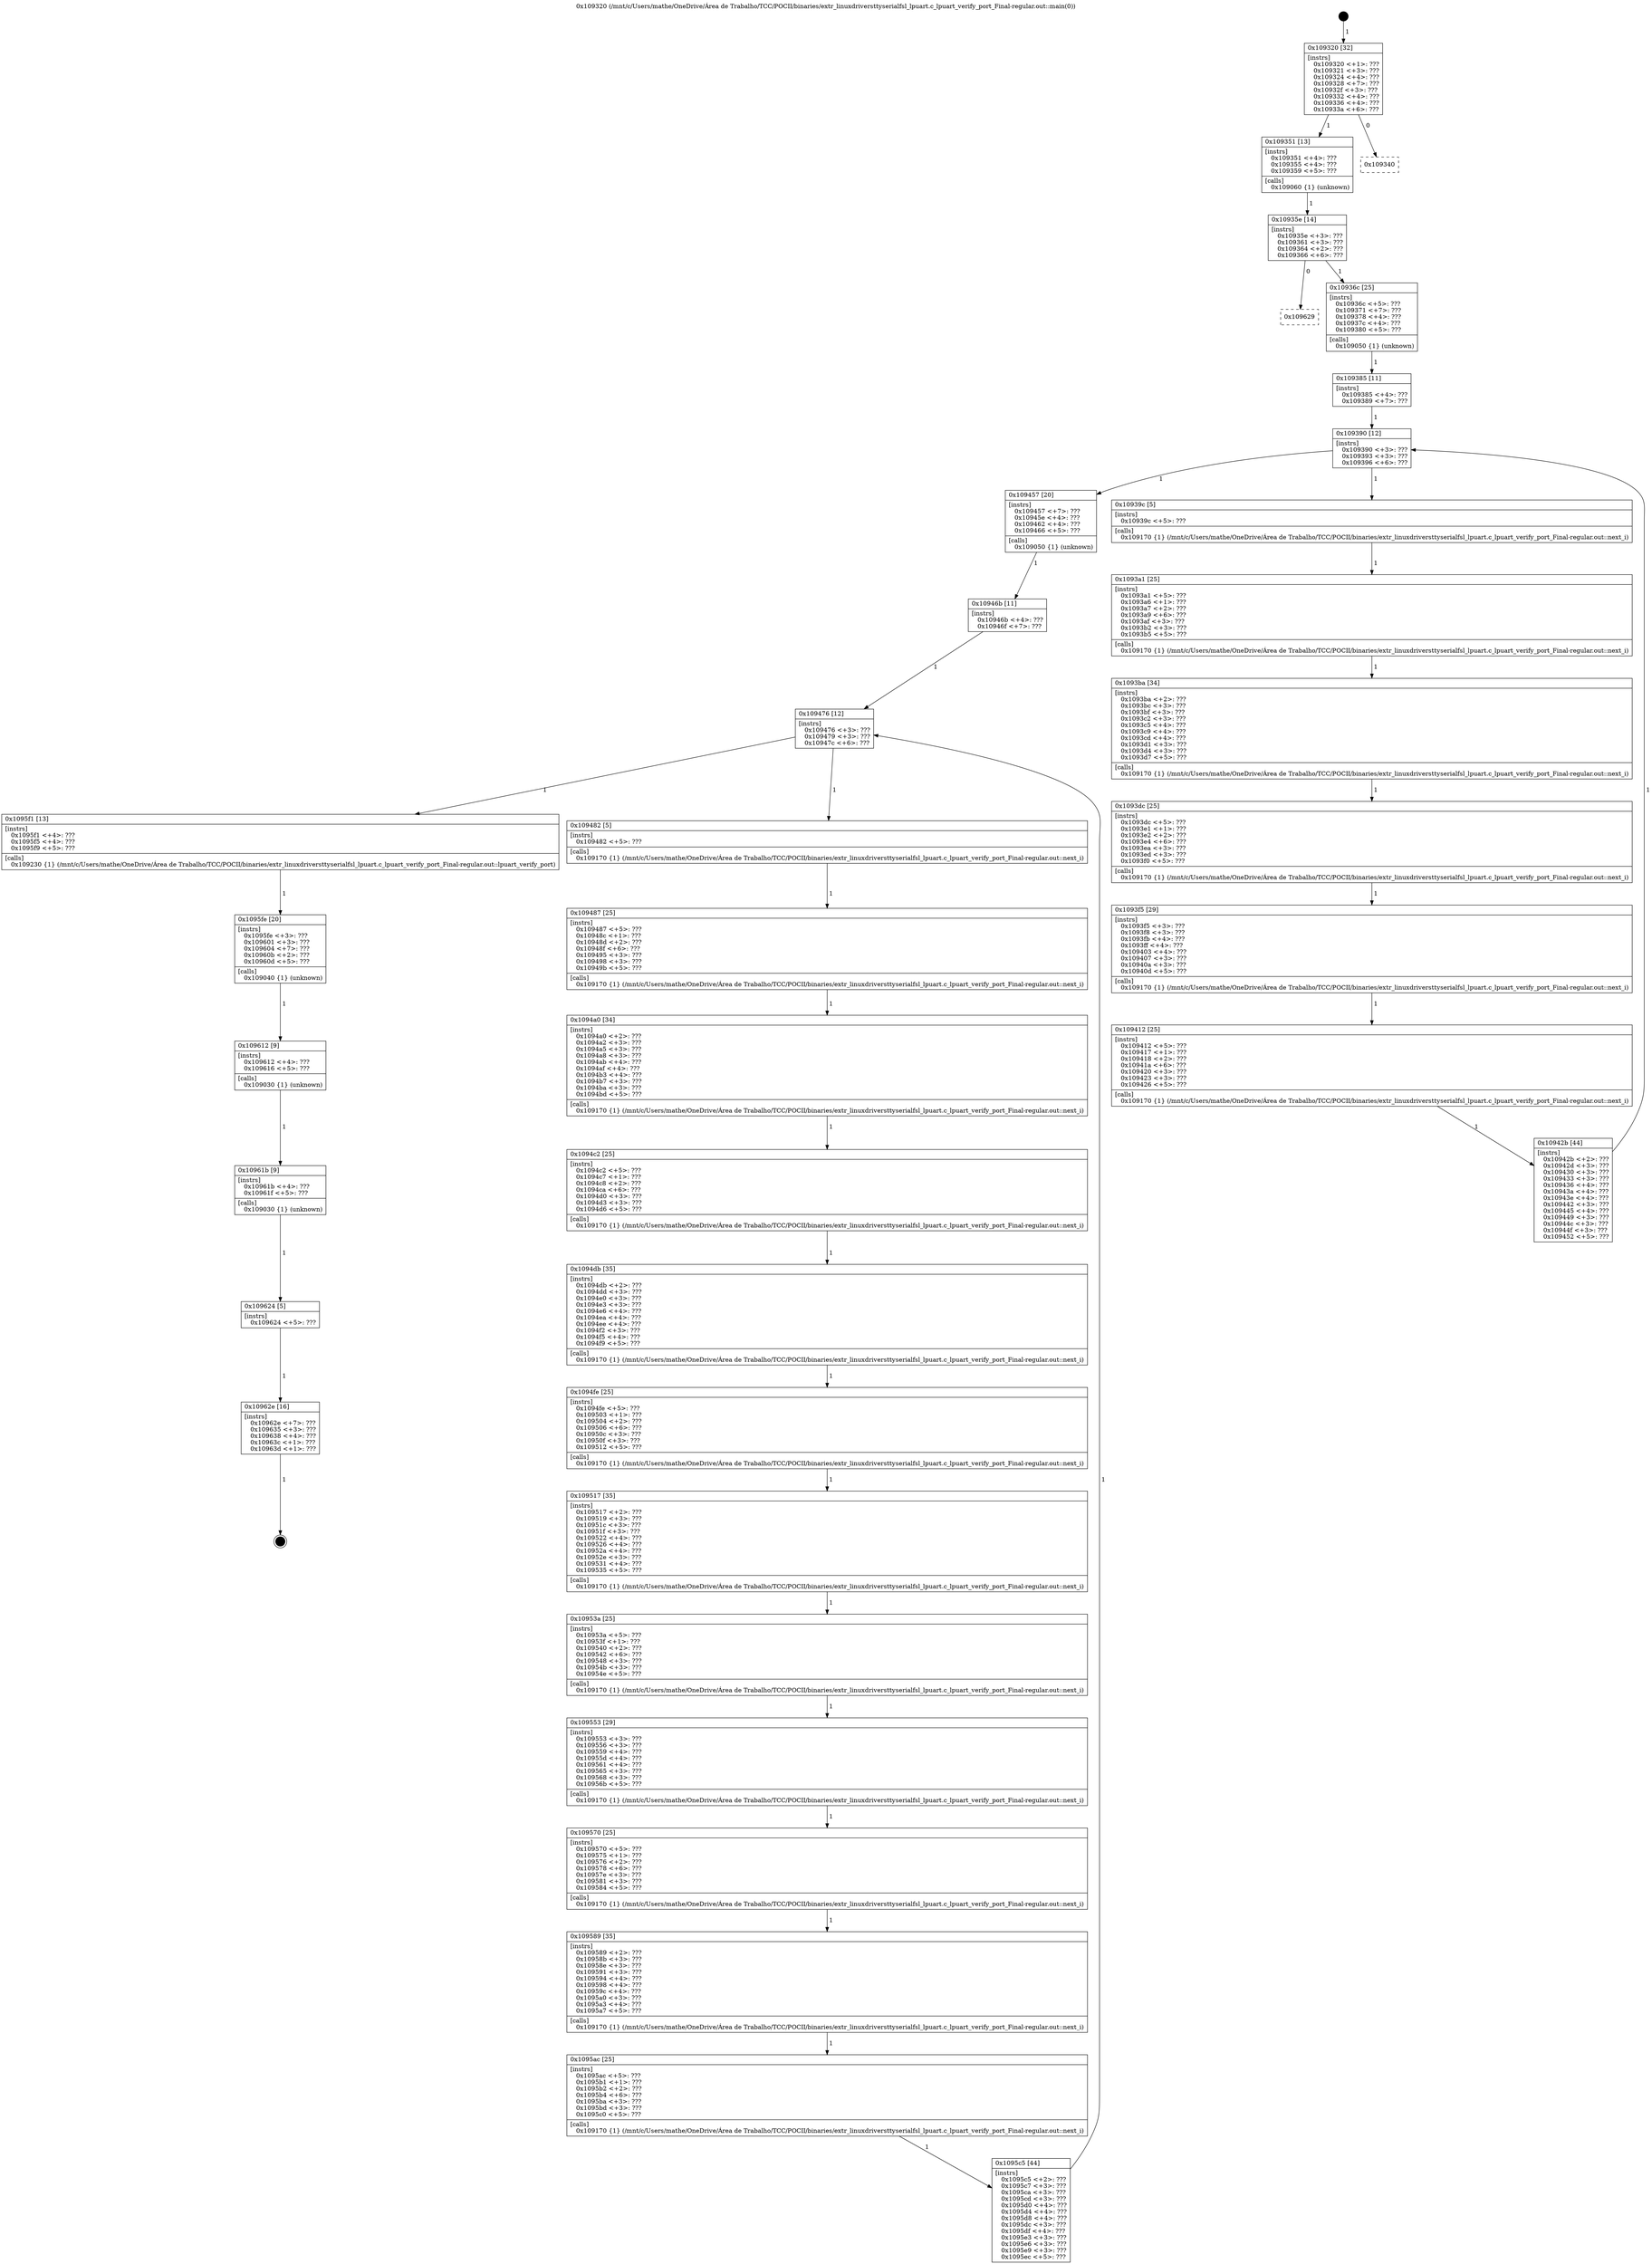 digraph "0x109320" {
  label = "0x109320 (/mnt/c/Users/mathe/OneDrive/Área de Trabalho/TCC/POCII/binaries/extr_linuxdriversttyserialfsl_lpuart.c_lpuart_verify_port_Final-regular.out::main(0))"
  labelloc = "t"
  node[shape=record]

  Entry [label="",width=0.3,height=0.3,shape=circle,fillcolor=black,style=filled]
  "0x109320" [label="{
     0x109320 [32]\l
     | [instrs]\l
     &nbsp;&nbsp;0x109320 \<+1\>: ???\l
     &nbsp;&nbsp;0x109321 \<+3\>: ???\l
     &nbsp;&nbsp;0x109324 \<+4\>: ???\l
     &nbsp;&nbsp;0x109328 \<+7\>: ???\l
     &nbsp;&nbsp;0x10932f \<+3\>: ???\l
     &nbsp;&nbsp;0x109332 \<+4\>: ???\l
     &nbsp;&nbsp;0x109336 \<+4\>: ???\l
     &nbsp;&nbsp;0x10933a \<+6\>: ???\l
  }"]
  "0x109351" [label="{
     0x109351 [13]\l
     | [instrs]\l
     &nbsp;&nbsp;0x109351 \<+4\>: ???\l
     &nbsp;&nbsp;0x109355 \<+4\>: ???\l
     &nbsp;&nbsp;0x109359 \<+5\>: ???\l
     | [calls]\l
     &nbsp;&nbsp;0x109060 \{1\} (unknown)\l
  }"]
  "0x109340" [label="{
     0x109340\l
  }", style=dashed]
  "0x10935e" [label="{
     0x10935e [14]\l
     | [instrs]\l
     &nbsp;&nbsp;0x10935e \<+3\>: ???\l
     &nbsp;&nbsp;0x109361 \<+3\>: ???\l
     &nbsp;&nbsp;0x109364 \<+2\>: ???\l
     &nbsp;&nbsp;0x109366 \<+6\>: ???\l
  }"]
  "0x109629" [label="{
     0x109629\l
  }", style=dashed]
  "0x10936c" [label="{
     0x10936c [25]\l
     | [instrs]\l
     &nbsp;&nbsp;0x10936c \<+5\>: ???\l
     &nbsp;&nbsp;0x109371 \<+7\>: ???\l
     &nbsp;&nbsp;0x109378 \<+4\>: ???\l
     &nbsp;&nbsp;0x10937c \<+4\>: ???\l
     &nbsp;&nbsp;0x109380 \<+5\>: ???\l
     | [calls]\l
     &nbsp;&nbsp;0x109050 \{1\} (unknown)\l
  }"]
  Exit [label="",width=0.3,height=0.3,shape=circle,fillcolor=black,style=filled,peripheries=2]
  "0x109390" [label="{
     0x109390 [12]\l
     | [instrs]\l
     &nbsp;&nbsp;0x109390 \<+3\>: ???\l
     &nbsp;&nbsp;0x109393 \<+3\>: ???\l
     &nbsp;&nbsp;0x109396 \<+6\>: ???\l
  }"]
  "0x109457" [label="{
     0x109457 [20]\l
     | [instrs]\l
     &nbsp;&nbsp;0x109457 \<+7\>: ???\l
     &nbsp;&nbsp;0x10945e \<+4\>: ???\l
     &nbsp;&nbsp;0x109462 \<+4\>: ???\l
     &nbsp;&nbsp;0x109466 \<+5\>: ???\l
     | [calls]\l
     &nbsp;&nbsp;0x109050 \{1\} (unknown)\l
  }"]
  "0x10939c" [label="{
     0x10939c [5]\l
     | [instrs]\l
     &nbsp;&nbsp;0x10939c \<+5\>: ???\l
     | [calls]\l
     &nbsp;&nbsp;0x109170 \{1\} (/mnt/c/Users/mathe/OneDrive/Área de Trabalho/TCC/POCII/binaries/extr_linuxdriversttyserialfsl_lpuart.c_lpuart_verify_port_Final-regular.out::next_i)\l
  }"]
  "0x1093a1" [label="{
     0x1093a1 [25]\l
     | [instrs]\l
     &nbsp;&nbsp;0x1093a1 \<+5\>: ???\l
     &nbsp;&nbsp;0x1093a6 \<+1\>: ???\l
     &nbsp;&nbsp;0x1093a7 \<+2\>: ???\l
     &nbsp;&nbsp;0x1093a9 \<+6\>: ???\l
     &nbsp;&nbsp;0x1093af \<+3\>: ???\l
     &nbsp;&nbsp;0x1093b2 \<+3\>: ???\l
     &nbsp;&nbsp;0x1093b5 \<+5\>: ???\l
     | [calls]\l
     &nbsp;&nbsp;0x109170 \{1\} (/mnt/c/Users/mathe/OneDrive/Área de Trabalho/TCC/POCII/binaries/extr_linuxdriversttyserialfsl_lpuart.c_lpuart_verify_port_Final-regular.out::next_i)\l
  }"]
  "0x1093ba" [label="{
     0x1093ba [34]\l
     | [instrs]\l
     &nbsp;&nbsp;0x1093ba \<+2\>: ???\l
     &nbsp;&nbsp;0x1093bc \<+3\>: ???\l
     &nbsp;&nbsp;0x1093bf \<+3\>: ???\l
     &nbsp;&nbsp;0x1093c2 \<+3\>: ???\l
     &nbsp;&nbsp;0x1093c5 \<+4\>: ???\l
     &nbsp;&nbsp;0x1093c9 \<+4\>: ???\l
     &nbsp;&nbsp;0x1093cd \<+4\>: ???\l
     &nbsp;&nbsp;0x1093d1 \<+3\>: ???\l
     &nbsp;&nbsp;0x1093d4 \<+3\>: ???\l
     &nbsp;&nbsp;0x1093d7 \<+5\>: ???\l
     | [calls]\l
     &nbsp;&nbsp;0x109170 \{1\} (/mnt/c/Users/mathe/OneDrive/Área de Trabalho/TCC/POCII/binaries/extr_linuxdriversttyserialfsl_lpuart.c_lpuart_verify_port_Final-regular.out::next_i)\l
  }"]
  "0x1093dc" [label="{
     0x1093dc [25]\l
     | [instrs]\l
     &nbsp;&nbsp;0x1093dc \<+5\>: ???\l
     &nbsp;&nbsp;0x1093e1 \<+1\>: ???\l
     &nbsp;&nbsp;0x1093e2 \<+2\>: ???\l
     &nbsp;&nbsp;0x1093e4 \<+6\>: ???\l
     &nbsp;&nbsp;0x1093ea \<+3\>: ???\l
     &nbsp;&nbsp;0x1093ed \<+3\>: ???\l
     &nbsp;&nbsp;0x1093f0 \<+5\>: ???\l
     | [calls]\l
     &nbsp;&nbsp;0x109170 \{1\} (/mnt/c/Users/mathe/OneDrive/Área de Trabalho/TCC/POCII/binaries/extr_linuxdriversttyserialfsl_lpuart.c_lpuart_verify_port_Final-regular.out::next_i)\l
  }"]
  "0x1093f5" [label="{
     0x1093f5 [29]\l
     | [instrs]\l
     &nbsp;&nbsp;0x1093f5 \<+3\>: ???\l
     &nbsp;&nbsp;0x1093f8 \<+3\>: ???\l
     &nbsp;&nbsp;0x1093fb \<+4\>: ???\l
     &nbsp;&nbsp;0x1093ff \<+4\>: ???\l
     &nbsp;&nbsp;0x109403 \<+4\>: ???\l
     &nbsp;&nbsp;0x109407 \<+3\>: ???\l
     &nbsp;&nbsp;0x10940a \<+3\>: ???\l
     &nbsp;&nbsp;0x10940d \<+5\>: ???\l
     | [calls]\l
     &nbsp;&nbsp;0x109170 \{1\} (/mnt/c/Users/mathe/OneDrive/Área de Trabalho/TCC/POCII/binaries/extr_linuxdriversttyserialfsl_lpuart.c_lpuart_verify_port_Final-regular.out::next_i)\l
  }"]
  "0x109412" [label="{
     0x109412 [25]\l
     | [instrs]\l
     &nbsp;&nbsp;0x109412 \<+5\>: ???\l
     &nbsp;&nbsp;0x109417 \<+1\>: ???\l
     &nbsp;&nbsp;0x109418 \<+2\>: ???\l
     &nbsp;&nbsp;0x10941a \<+6\>: ???\l
     &nbsp;&nbsp;0x109420 \<+3\>: ???\l
     &nbsp;&nbsp;0x109423 \<+3\>: ???\l
     &nbsp;&nbsp;0x109426 \<+5\>: ???\l
     | [calls]\l
     &nbsp;&nbsp;0x109170 \{1\} (/mnt/c/Users/mathe/OneDrive/Área de Trabalho/TCC/POCII/binaries/extr_linuxdriversttyserialfsl_lpuart.c_lpuart_verify_port_Final-regular.out::next_i)\l
  }"]
  "0x10942b" [label="{
     0x10942b [44]\l
     | [instrs]\l
     &nbsp;&nbsp;0x10942b \<+2\>: ???\l
     &nbsp;&nbsp;0x10942d \<+3\>: ???\l
     &nbsp;&nbsp;0x109430 \<+3\>: ???\l
     &nbsp;&nbsp;0x109433 \<+3\>: ???\l
     &nbsp;&nbsp;0x109436 \<+4\>: ???\l
     &nbsp;&nbsp;0x10943a \<+4\>: ???\l
     &nbsp;&nbsp;0x10943e \<+4\>: ???\l
     &nbsp;&nbsp;0x109442 \<+3\>: ???\l
     &nbsp;&nbsp;0x109445 \<+4\>: ???\l
     &nbsp;&nbsp;0x109449 \<+3\>: ???\l
     &nbsp;&nbsp;0x10944c \<+3\>: ???\l
     &nbsp;&nbsp;0x10944f \<+3\>: ???\l
     &nbsp;&nbsp;0x109452 \<+5\>: ???\l
  }"]
  "0x109385" [label="{
     0x109385 [11]\l
     | [instrs]\l
     &nbsp;&nbsp;0x109385 \<+4\>: ???\l
     &nbsp;&nbsp;0x109389 \<+7\>: ???\l
  }"]
  "0x109476" [label="{
     0x109476 [12]\l
     | [instrs]\l
     &nbsp;&nbsp;0x109476 \<+3\>: ???\l
     &nbsp;&nbsp;0x109479 \<+3\>: ???\l
     &nbsp;&nbsp;0x10947c \<+6\>: ???\l
  }"]
  "0x1095f1" [label="{
     0x1095f1 [13]\l
     | [instrs]\l
     &nbsp;&nbsp;0x1095f1 \<+4\>: ???\l
     &nbsp;&nbsp;0x1095f5 \<+4\>: ???\l
     &nbsp;&nbsp;0x1095f9 \<+5\>: ???\l
     | [calls]\l
     &nbsp;&nbsp;0x109230 \{1\} (/mnt/c/Users/mathe/OneDrive/Área de Trabalho/TCC/POCII/binaries/extr_linuxdriversttyserialfsl_lpuart.c_lpuart_verify_port_Final-regular.out::lpuart_verify_port)\l
  }"]
  "0x109482" [label="{
     0x109482 [5]\l
     | [instrs]\l
     &nbsp;&nbsp;0x109482 \<+5\>: ???\l
     | [calls]\l
     &nbsp;&nbsp;0x109170 \{1\} (/mnt/c/Users/mathe/OneDrive/Área de Trabalho/TCC/POCII/binaries/extr_linuxdriversttyserialfsl_lpuart.c_lpuart_verify_port_Final-regular.out::next_i)\l
  }"]
  "0x109487" [label="{
     0x109487 [25]\l
     | [instrs]\l
     &nbsp;&nbsp;0x109487 \<+5\>: ???\l
     &nbsp;&nbsp;0x10948c \<+1\>: ???\l
     &nbsp;&nbsp;0x10948d \<+2\>: ???\l
     &nbsp;&nbsp;0x10948f \<+6\>: ???\l
     &nbsp;&nbsp;0x109495 \<+3\>: ???\l
     &nbsp;&nbsp;0x109498 \<+3\>: ???\l
     &nbsp;&nbsp;0x10949b \<+5\>: ???\l
     | [calls]\l
     &nbsp;&nbsp;0x109170 \{1\} (/mnt/c/Users/mathe/OneDrive/Área de Trabalho/TCC/POCII/binaries/extr_linuxdriversttyserialfsl_lpuart.c_lpuart_verify_port_Final-regular.out::next_i)\l
  }"]
  "0x1094a0" [label="{
     0x1094a0 [34]\l
     | [instrs]\l
     &nbsp;&nbsp;0x1094a0 \<+2\>: ???\l
     &nbsp;&nbsp;0x1094a2 \<+3\>: ???\l
     &nbsp;&nbsp;0x1094a5 \<+3\>: ???\l
     &nbsp;&nbsp;0x1094a8 \<+3\>: ???\l
     &nbsp;&nbsp;0x1094ab \<+4\>: ???\l
     &nbsp;&nbsp;0x1094af \<+4\>: ???\l
     &nbsp;&nbsp;0x1094b3 \<+4\>: ???\l
     &nbsp;&nbsp;0x1094b7 \<+3\>: ???\l
     &nbsp;&nbsp;0x1094ba \<+3\>: ???\l
     &nbsp;&nbsp;0x1094bd \<+5\>: ???\l
     | [calls]\l
     &nbsp;&nbsp;0x109170 \{1\} (/mnt/c/Users/mathe/OneDrive/Área de Trabalho/TCC/POCII/binaries/extr_linuxdriversttyserialfsl_lpuart.c_lpuart_verify_port_Final-regular.out::next_i)\l
  }"]
  "0x1094c2" [label="{
     0x1094c2 [25]\l
     | [instrs]\l
     &nbsp;&nbsp;0x1094c2 \<+5\>: ???\l
     &nbsp;&nbsp;0x1094c7 \<+1\>: ???\l
     &nbsp;&nbsp;0x1094c8 \<+2\>: ???\l
     &nbsp;&nbsp;0x1094ca \<+6\>: ???\l
     &nbsp;&nbsp;0x1094d0 \<+3\>: ???\l
     &nbsp;&nbsp;0x1094d3 \<+3\>: ???\l
     &nbsp;&nbsp;0x1094d6 \<+5\>: ???\l
     | [calls]\l
     &nbsp;&nbsp;0x109170 \{1\} (/mnt/c/Users/mathe/OneDrive/Área de Trabalho/TCC/POCII/binaries/extr_linuxdriversttyserialfsl_lpuart.c_lpuart_verify_port_Final-regular.out::next_i)\l
  }"]
  "0x1094db" [label="{
     0x1094db [35]\l
     | [instrs]\l
     &nbsp;&nbsp;0x1094db \<+2\>: ???\l
     &nbsp;&nbsp;0x1094dd \<+3\>: ???\l
     &nbsp;&nbsp;0x1094e0 \<+3\>: ???\l
     &nbsp;&nbsp;0x1094e3 \<+3\>: ???\l
     &nbsp;&nbsp;0x1094e6 \<+4\>: ???\l
     &nbsp;&nbsp;0x1094ea \<+4\>: ???\l
     &nbsp;&nbsp;0x1094ee \<+4\>: ???\l
     &nbsp;&nbsp;0x1094f2 \<+3\>: ???\l
     &nbsp;&nbsp;0x1094f5 \<+4\>: ???\l
     &nbsp;&nbsp;0x1094f9 \<+5\>: ???\l
     | [calls]\l
     &nbsp;&nbsp;0x109170 \{1\} (/mnt/c/Users/mathe/OneDrive/Área de Trabalho/TCC/POCII/binaries/extr_linuxdriversttyserialfsl_lpuart.c_lpuart_verify_port_Final-regular.out::next_i)\l
  }"]
  "0x1094fe" [label="{
     0x1094fe [25]\l
     | [instrs]\l
     &nbsp;&nbsp;0x1094fe \<+5\>: ???\l
     &nbsp;&nbsp;0x109503 \<+1\>: ???\l
     &nbsp;&nbsp;0x109504 \<+2\>: ???\l
     &nbsp;&nbsp;0x109506 \<+6\>: ???\l
     &nbsp;&nbsp;0x10950c \<+3\>: ???\l
     &nbsp;&nbsp;0x10950f \<+3\>: ???\l
     &nbsp;&nbsp;0x109512 \<+5\>: ???\l
     | [calls]\l
     &nbsp;&nbsp;0x109170 \{1\} (/mnt/c/Users/mathe/OneDrive/Área de Trabalho/TCC/POCII/binaries/extr_linuxdriversttyserialfsl_lpuart.c_lpuart_verify_port_Final-regular.out::next_i)\l
  }"]
  "0x109517" [label="{
     0x109517 [35]\l
     | [instrs]\l
     &nbsp;&nbsp;0x109517 \<+2\>: ???\l
     &nbsp;&nbsp;0x109519 \<+3\>: ???\l
     &nbsp;&nbsp;0x10951c \<+3\>: ???\l
     &nbsp;&nbsp;0x10951f \<+3\>: ???\l
     &nbsp;&nbsp;0x109522 \<+4\>: ???\l
     &nbsp;&nbsp;0x109526 \<+4\>: ???\l
     &nbsp;&nbsp;0x10952a \<+4\>: ???\l
     &nbsp;&nbsp;0x10952e \<+3\>: ???\l
     &nbsp;&nbsp;0x109531 \<+4\>: ???\l
     &nbsp;&nbsp;0x109535 \<+5\>: ???\l
     | [calls]\l
     &nbsp;&nbsp;0x109170 \{1\} (/mnt/c/Users/mathe/OneDrive/Área de Trabalho/TCC/POCII/binaries/extr_linuxdriversttyserialfsl_lpuart.c_lpuart_verify_port_Final-regular.out::next_i)\l
  }"]
  "0x10953a" [label="{
     0x10953a [25]\l
     | [instrs]\l
     &nbsp;&nbsp;0x10953a \<+5\>: ???\l
     &nbsp;&nbsp;0x10953f \<+1\>: ???\l
     &nbsp;&nbsp;0x109540 \<+2\>: ???\l
     &nbsp;&nbsp;0x109542 \<+6\>: ???\l
     &nbsp;&nbsp;0x109548 \<+3\>: ???\l
     &nbsp;&nbsp;0x10954b \<+3\>: ???\l
     &nbsp;&nbsp;0x10954e \<+5\>: ???\l
     | [calls]\l
     &nbsp;&nbsp;0x109170 \{1\} (/mnt/c/Users/mathe/OneDrive/Área de Trabalho/TCC/POCII/binaries/extr_linuxdriversttyserialfsl_lpuart.c_lpuart_verify_port_Final-regular.out::next_i)\l
  }"]
  "0x109553" [label="{
     0x109553 [29]\l
     | [instrs]\l
     &nbsp;&nbsp;0x109553 \<+3\>: ???\l
     &nbsp;&nbsp;0x109556 \<+3\>: ???\l
     &nbsp;&nbsp;0x109559 \<+4\>: ???\l
     &nbsp;&nbsp;0x10955d \<+4\>: ???\l
     &nbsp;&nbsp;0x109561 \<+4\>: ???\l
     &nbsp;&nbsp;0x109565 \<+3\>: ???\l
     &nbsp;&nbsp;0x109568 \<+3\>: ???\l
     &nbsp;&nbsp;0x10956b \<+5\>: ???\l
     | [calls]\l
     &nbsp;&nbsp;0x109170 \{1\} (/mnt/c/Users/mathe/OneDrive/Área de Trabalho/TCC/POCII/binaries/extr_linuxdriversttyserialfsl_lpuart.c_lpuart_verify_port_Final-regular.out::next_i)\l
  }"]
  "0x109570" [label="{
     0x109570 [25]\l
     | [instrs]\l
     &nbsp;&nbsp;0x109570 \<+5\>: ???\l
     &nbsp;&nbsp;0x109575 \<+1\>: ???\l
     &nbsp;&nbsp;0x109576 \<+2\>: ???\l
     &nbsp;&nbsp;0x109578 \<+6\>: ???\l
     &nbsp;&nbsp;0x10957e \<+3\>: ???\l
     &nbsp;&nbsp;0x109581 \<+3\>: ???\l
     &nbsp;&nbsp;0x109584 \<+5\>: ???\l
     | [calls]\l
     &nbsp;&nbsp;0x109170 \{1\} (/mnt/c/Users/mathe/OneDrive/Área de Trabalho/TCC/POCII/binaries/extr_linuxdriversttyserialfsl_lpuart.c_lpuart_verify_port_Final-regular.out::next_i)\l
  }"]
  "0x109589" [label="{
     0x109589 [35]\l
     | [instrs]\l
     &nbsp;&nbsp;0x109589 \<+2\>: ???\l
     &nbsp;&nbsp;0x10958b \<+3\>: ???\l
     &nbsp;&nbsp;0x10958e \<+3\>: ???\l
     &nbsp;&nbsp;0x109591 \<+3\>: ???\l
     &nbsp;&nbsp;0x109594 \<+4\>: ???\l
     &nbsp;&nbsp;0x109598 \<+4\>: ???\l
     &nbsp;&nbsp;0x10959c \<+4\>: ???\l
     &nbsp;&nbsp;0x1095a0 \<+3\>: ???\l
     &nbsp;&nbsp;0x1095a3 \<+4\>: ???\l
     &nbsp;&nbsp;0x1095a7 \<+5\>: ???\l
     | [calls]\l
     &nbsp;&nbsp;0x109170 \{1\} (/mnt/c/Users/mathe/OneDrive/Área de Trabalho/TCC/POCII/binaries/extr_linuxdriversttyserialfsl_lpuart.c_lpuart_verify_port_Final-regular.out::next_i)\l
  }"]
  "0x1095ac" [label="{
     0x1095ac [25]\l
     | [instrs]\l
     &nbsp;&nbsp;0x1095ac \<+5\>: ???\l
     &nbsp;&nbsp;0x1095b1 \<+1\>: ???\l
     &nbsp;&nbsp;0x1095b2 \<+2\>: ???\l
     &nbsp;&nbsp;0x1095b4 \<+6\>: ???\l
     &nbsp;&nbsp;0x1095ba \<+3\>: ???\l
     &nbsp;&nbsp;0x1095bd \<+3\>: ???\l
     &nbsp;&nbsp;0x1095c0 \<+5\>: ???\l
     | [calls]\l
     &nbsp;&nbsp;0x109170 \{1\} (/mnt/c/Users/mathe/OneDrive/Área de Trabalho/TCC/POCII/binaries/extr_linuxdriversttyserialfsl_lpuart.c_lpuart_verify_port_Final-regular.out::next_i)\l
  }"]
  "0x1095c5" [label="{
     0x1095c5 [44]\l
     | [instrs]\l
     &nbsp;&nbsp;0x1095c5 \<+2\>: ???\l
     &nbsp;&nbsp;0x1095c7 \<+3\>: ???\l
     &nbsp;&nbsp;0x1095ca \<+3\>: ???\l
     &nbsp;&nbsp;0x1095cd \<+3\>: ???\l
     &nbsp;&nbsp;0x1095d0 \<+4\>: ???\l
     &nbsp;&nbsp;0x1095d4 \<+4\>: ???\l
     &nbsp;&nbsp;0x1095d8 \<+4\>: ???\l
     &nbsp;&nbsp;0x1095dc \<+3\>: ???\l
     &nbsp;&nbsp;0x1095df \<+4\>: ???\l
     &nbsp;&nbsp;0x1095e3 \<+3\>: ???\l
     &nbsp;&nbsp;0x1095e6 \<+3\>: ???\l
     &nbsp;&nbsp;0x1095e9 \<+3\>: ???\l
     &nbsp;&nbsp;0x1095ec \<+5\>: ???\l
  }"]
  "0x10946b" [label="{
     0x10946b [11]\l
     | [instrs]\l
     &nbsp;&nbsp;0x10946b \<+4\>: ???\l
     &nbsp;&nbsp;0x10946f \<+7\>: ???\l
  }"]
  "0x1095fe" [label="{
     0x1095fe [20]\l
     | [instrs]\l
     &nbsp;&nbsp;0x1095fe \<+3\>: ???\l
     &nbsp;&nbsp;0x109601 \<+3\>: ???\l
     &nbsp;&nbsp;0x109604 \<+7\>: ???\l
     &nbsp;&nbsp;0x10960b \<+2\>: ???\l
     &nbsp;&nbsp;0x10960d \<+5\>: ???\l
     | [calls]\l
     &nbsp;&nbsp;0x109040 \{1\} (unknown)\l
  }"]
  "0x109612" [label="{
     0x109612 [9]\l
     | [instrs]\l
     &nbsp;&nbsp;0x109612 \<+4\>: ???\l
     &nbsp;&nbsp;0x109616 \<+5\>: ???\l
     | [calls]\l
     &nbsp;&nbsp;0x109030 \{1\} (unknown)\l
  }"]
  "0x10961b" [label="{
     0x10961b [9]\l
     | [instrs]\l
     &nbsp;&nbsp;0x10961b \<+4\>: ???\l
     &nbsp;&nbsp;0x10961f \<+5\>: ???\l
     | [calls]\l
     &nbsp;&nbsp;0x109030 \{1\} (unknown)\l
  }"]
  "0x109624" [label="{
     0x109624 [5]\l
     | [instrs]\l
     &nbsp;&nbsp;0x109624 \<+5\>: ???\l
  }"]
  "0x10962e" [label="{
     0x10962e [16]\l
     | [instrs]\l
     &nbsp;&nbsp;0x10962e \<+7\>: ???\l
     &nbsp;&nbsp;0x109635 \<+3\>: ???\l
     &nbsp;&nbsp;0x109638 \<+4\>: ???\l
     &nbsp;&nbsp;0x10963c \<+1\>: ???\l
     &nbsp;&nbsp;0x10963d \<+1\>: ???\l
  }"]
  Entry -> "0x109320" [label=" 1"]
  "0x109320" -> "0x109351" [label=" 1"]
  "0x109320" -> "0x109340" [label=" 0"]
  "0x109351" -> "0x10935e" [label=" 1"]
  "0x10935e" -> "0x109629" [label=" 0"]
  "0x10935e" -> "0x10936c" [label=" 1"]
  "0x10962e" -> Exit [label=" 1"]
  "0x10936c" -> "0x109385" [label=" 1"]
  "0x109390" -> "0x109457" [label=" 1"]
  "0x109390" -> "0x10939c" [label=" 1"]
  "0x10939c" -> "0x1093a1" [label=" 1"]
  "0x1093a1" -> "0x1093ba" [label=" 1"]
  "0x1093ba" -> "0x1093dc" [label=" 1"]
  "0x1093dc" -> "0x1093f5" [label=" 1"]
  "0x1093f5" -> "0x109412" [label=" 1"]
  "0x109412" -> "0x10942b" [label=" 1"]
  "0x109385" -> "0x109390" [label=" 1"]
  "0x10942b" -> "0x109390" [label=" 1"]
  "0x109457" -> "0x10946b" [label=" 1"]
  "0x109476" -> "0x1095f1" [label=" 1"]
  "0x109476" -> "0x109482" [label=" 1"]
  "0x109482" -> "0x109487" [label=" 1"]
  "0x109487" -> "0x1094a0" [label=" 1"]
  "0x1094a0" -> "0x1094c2" [label=" 1"]
  "0x1094c2" -> "0x1094db" [label=" 1"]
  "0x1094db" -> "0x1094fe" [label=" 1"]
  "0x1094fe" -> "0x109517" [label=" 1"]
  "0x109517" -> "0x10953a" [label=" 1"]
  "0x10953a" -> "0x109553" [label=" 1"]
  "0x109553" -> "0x109570" [label=" 1"]
  "0x109570" -> "0x109589" [label=" 1"]
  "0x109589" -> "0x1095ac" [label=" 1"]
  "0x1095ac" -> "0x1095c5" [label=" 1"]
  "0x10946b" -> "0x109476" [label=" 1"]
  "0x1095c5" -> "0x109476" [label=" 1"]
  "0x1095f1" -> "0x1095fe" [label=" 1"]
  "0x1095fe" -> "0x109612" [label=" 1"]
  "0x109612" -> "0x10961b" [label=" 1"]
  "0x10961b" -> "0x109624" [label=" 1"]
  "0x109624" -> "0x10962e" [label=" 1"]
}

